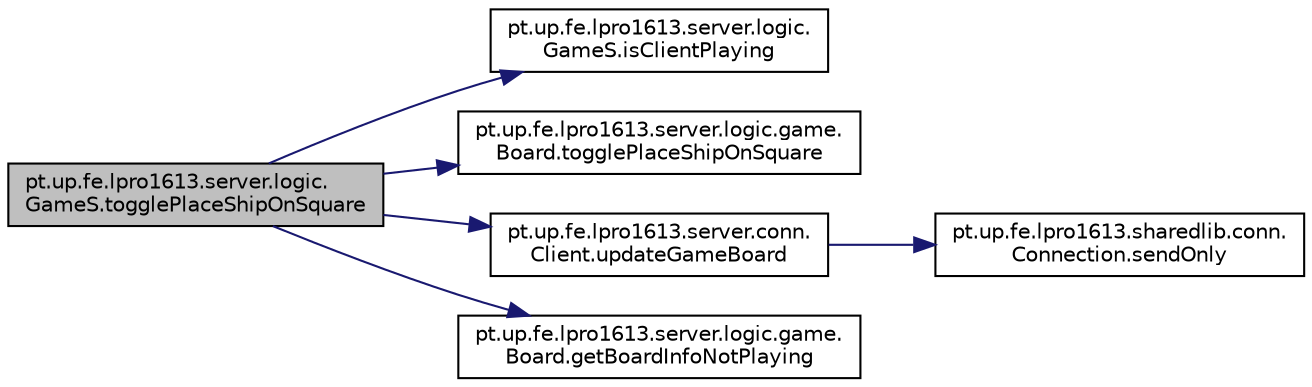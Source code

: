 digraph "pt.up.fe.lpro1613.server.logic.GameS.togglePlaceShipOnSquare"
{
  edge [fontname="Helvetica",fontsize="10",labelfontname="Helvetica",labelfontsize="10"];
  node [fontname="Helvetica",fontsize="10",shape=record];
  rankdir="LR";
  Node54 [label="pt.up.fe.lpro1613.server.logic.\lGameS.togglePlaceShipOnSquare",height=0.2,width=0.4,color="black", fillcolor="grey75", style="filled", fontcolor="black"];
  Node54 -> Node55 [color="midnightblue",fontsize="10",style="solid"];
  Node55 [label="pt.up.fe.lpro1613.server.logic.\lGameS.isClientPlaying",height=0.2,width=0.4,color="black", fillcolor="white", style="filled",URL="$classpt_1_1up_1_1fe_1_1lpro1613_1_1server_1_1logic_1_1_game_s.html#a51c1a3bbb8f87d4ce6c3658591440209"];
  Node54 -> Node56 [color="midnightblue",fontsize="10",style="solid"];
  Node56 [label="pt.up.fe.lpro1613.server.logic.game.\lBoard.togglePlaceShipOnSquare",height=0.2,width=0.4,color="black", fillcolor="white", style="filled",URL="$classpt_1_1up_1_1fe_1_1lpro1613_1_1server_1_1logic_1_1game_1_1_board.html#a494fc0dd022bb909054efeb930add9ee"];
  Node54 -> Node57 [color="midnightblue",fontsize="10",style="solid"];
  Node57 [label="pt.up.fe.lpro1613.server.conn.\lClient.updateGameBoard",height=0.2,width=0.4,color="black", fillcolor="white", style="filled",URL="$classpt_1_1up_1_1fe_1_1lpro1613_1_1server_1_1conn_1_1_client.html#a68fc46855fd613c9ca06c32da08c2f5a"];
  Node57 -> Node58 [color="midnightblue",fontsize="10",style="solid"];
  Node58 [label="pt.up.fe.lpro1613.sharedlib.conn.\lConnection.sendOnly",height=0.2,width=0.4,color="black", fillcolor="white", style="filled",URL="$classpt_1_1up_1_1fe_1_1lpro1613_1_1sharedlib_1_1conn_1_1_connection.html#acdcf8af7c9a37ede122c6db80d06668f"];
  Node54 -> Node59 [color="midnightblue",fontsize="10",style="solid"];
  Node59 [label="pt.up.fe.lpro1613.server.logic.game.\lBoard.getBoardInfoNotPlaying",height=0.2,width=0.4,color="black", fillcolor="white", style="filled",URL="$classpt_1_1up_1_1fe_1_1lpro1613_1_1server_1_1logic_1_1game_1_1_board.html#aedd40d2273ef056df4cd268da4ca383f"];
}
